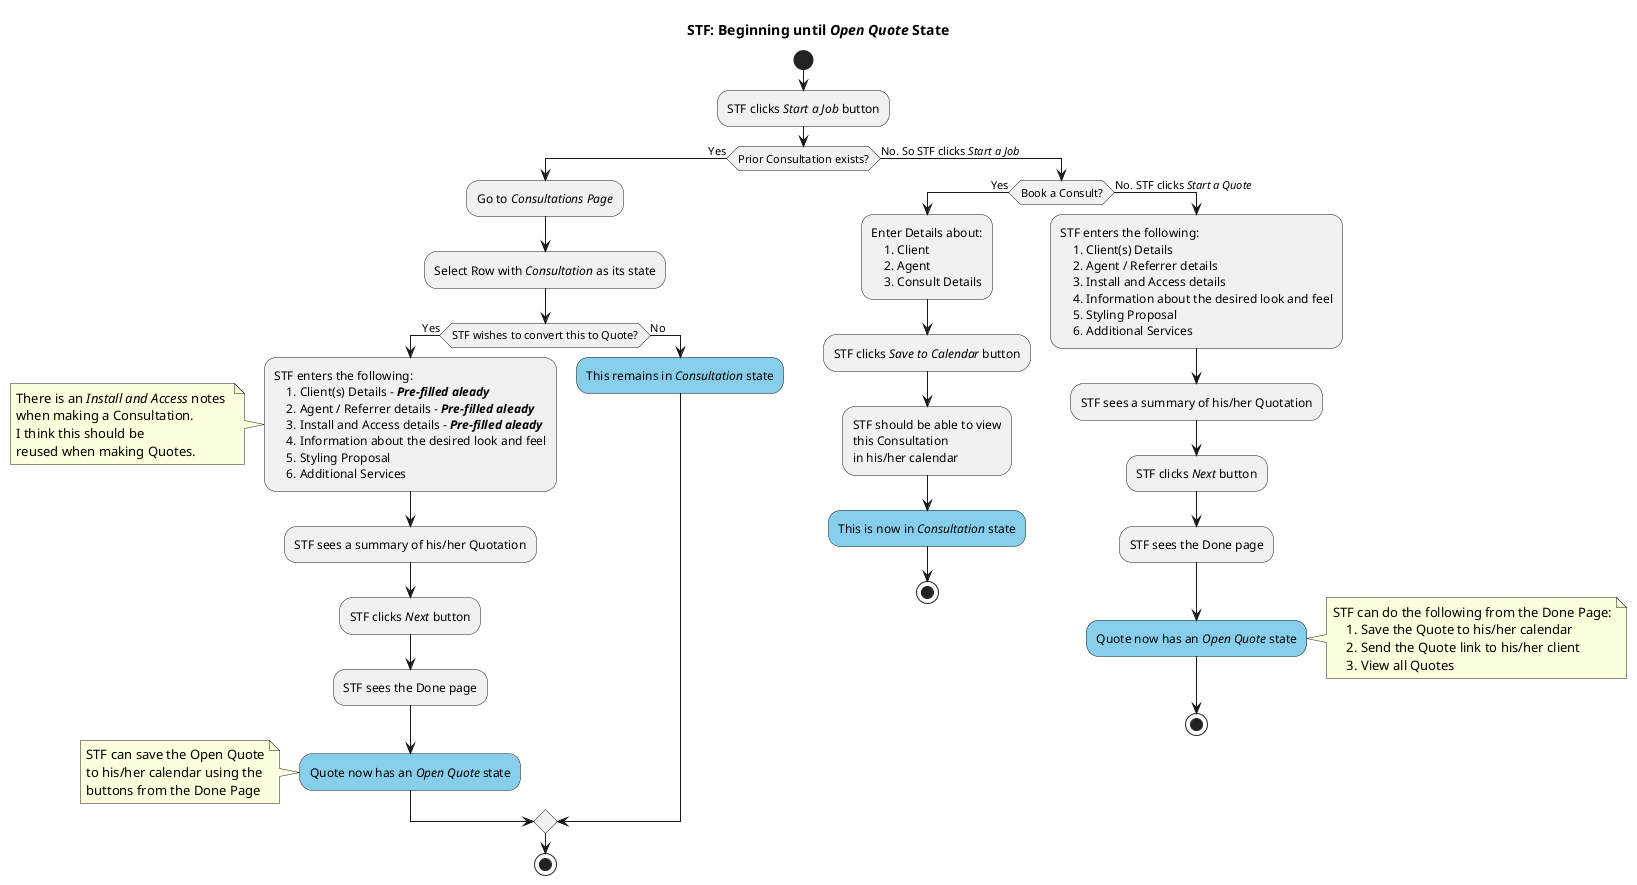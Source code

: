 @startuml
    title STF: Beginning until //Open Quote// State
    start
    :STF clicks //Start a Job// button;

    if (Prior Consultation exists?) then (Yes)
        :Go to //Consultations Page//;
        :Select Row with //Consultation// as its state;
        if (STF wishes to convert this to Quote?) then (Yes)
            :STF enters the following:
                1. Client(s) Details - **//Pre-filled aleady//**
                2. Agent / Referrer details - **//Pre-filled aleady//**
                3. Install and Access details - **//Pre-filled aleady//**
                4. Information about the desired look and feel
                5. Styling Proposal
                6. Additional Services;

            note left
                There is an //Install and Access// notes 
                when making a Consultation.
                I think this should be
                reused when making Quotes.
            end note

            :STF sees a summary of his/her Quotation;
            :STF clicks //Next// button;
            :STF sees the Done page;
            #SkyBlue:Quote now has an //Open Quote// state;

            note left
                STF can save the Open Quote
                to his/her calendar using the
                buttons from the Done Page
            end note
        else (No)
            #SkyBlue:This remains in //Consultation// state;
        endif
        stop
    else (No. So STF clicks //Start a Job//)
        if (Book a Consult?) then (Yes)
            :Enter Details about:
                1. Client
                2. Agent
                3. Consult Details;

            :STF clicks //Save to Calendar// button;

            :STF should be able to view
            this Consultation
            in his/her calendar;
            #SkyBlue:This is now in //Consultation// state;
            stop

        else (No. STF clicks //Start a Quote//)
            :STF enters the following:
                1. Client(s) Details
                2. Agent / Referrer details
                3. Install and Access details
                4. Information about the desired look and feel
                5. Styling Proposal
                6. Additional Services;

            :STF sees a summary of his/her Quotation;
            :STF clicks //Next// button;
            :STF sees the Done page;
            #SkyBlue:Quote now has an //Open Quote// state;

            note right
                STF can do the following from the Done Page:
                    1. Save the Quote to his/her calendar
                    2. Send the Quote link to his/her client
                    3. View all Quotes
            end note
            stop
        endif
    endif
@enduml